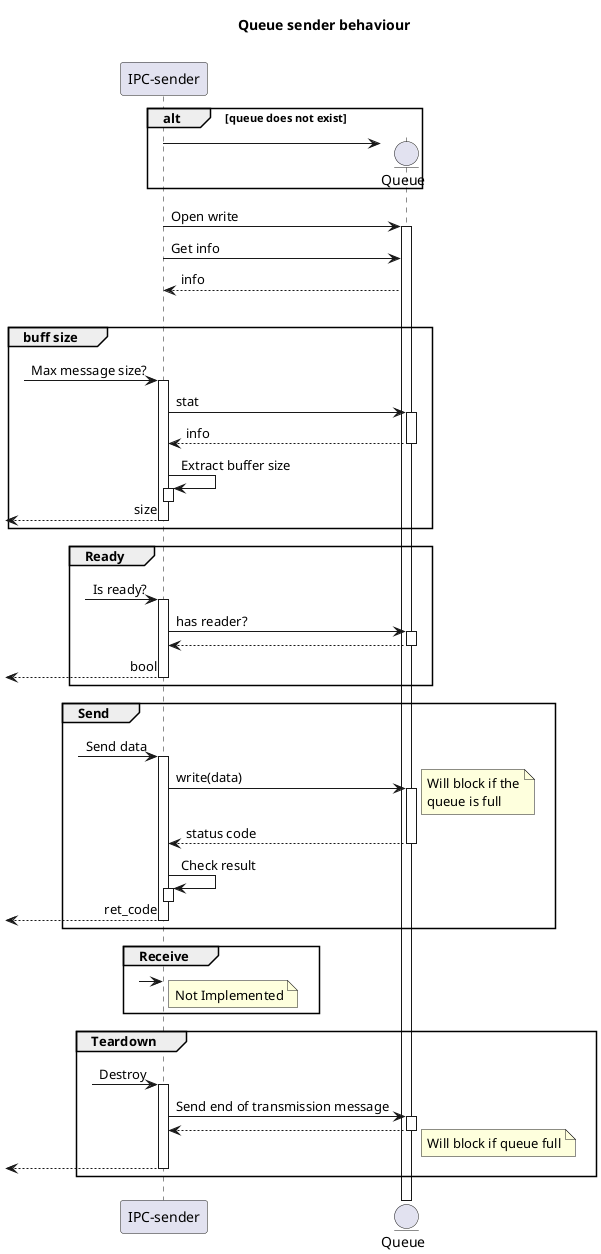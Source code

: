 @startuml Queue_send
!pragma teoz true

title "Queue sender behaviour"
participant "IPC-sender" as IS
entity Queue as Q

alt queue does not exist
IS -> Q **
end

IS -> Q ++: Open write
IS -> Q: Get info
IS <-- Q: info
|||

group buff size
?-> IS ++: Max message size?
IS -> Q ++: stat
return info
IS -> IS ++: Extract buffer size
deactivate IS
return size
end

group Ready
?-> IS ++: Is ready?
IS -> Q ++: has reader?
return
return bool
end

group Send
?-> IS ++: Send data
IS -> Q ++: write(data)
note right: Will block if the\nqueue is full
return status code
IS -> IS ++: Check result
deactivate IS
return ret_code
end

group Receive
?->IS
note right: Not Implemented
end

group Teardown
?->IS ++: Destroy
IS -> Q ++: Send end of transmission message
return
note right: Will block if queue full
return

end

@enduml